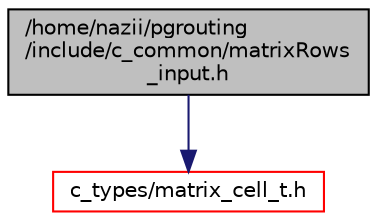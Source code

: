 digraph "/home/nazii/pgrouting/include/c_common/matrixRows_input.h"
{
  edge [fontname="Helvetica",fontsize="10",labelfontname="Helvetica",labelfontsize="10"];
  node [fontname="Helvetica",fontsize="10",shape=record];
  Node0 [label="/home/nazii/pgrouting\l/include/c_common/matrixRows\l_input.h",height=0.2,width=0.4,color="black", fillcolor="grey75", style="filled", fontcolor="black"];
  Node0 -> Node1 [color="midnightblue",fontsize="10",style="solid",fontname="Helvetica"];
  Node1 [label="c_types/matrix_cell_t.h",height=0.2,width=0.4,color="red", fillcolor="white", style="filled",URL="$matrix__cell__t_8h.html"];
}
